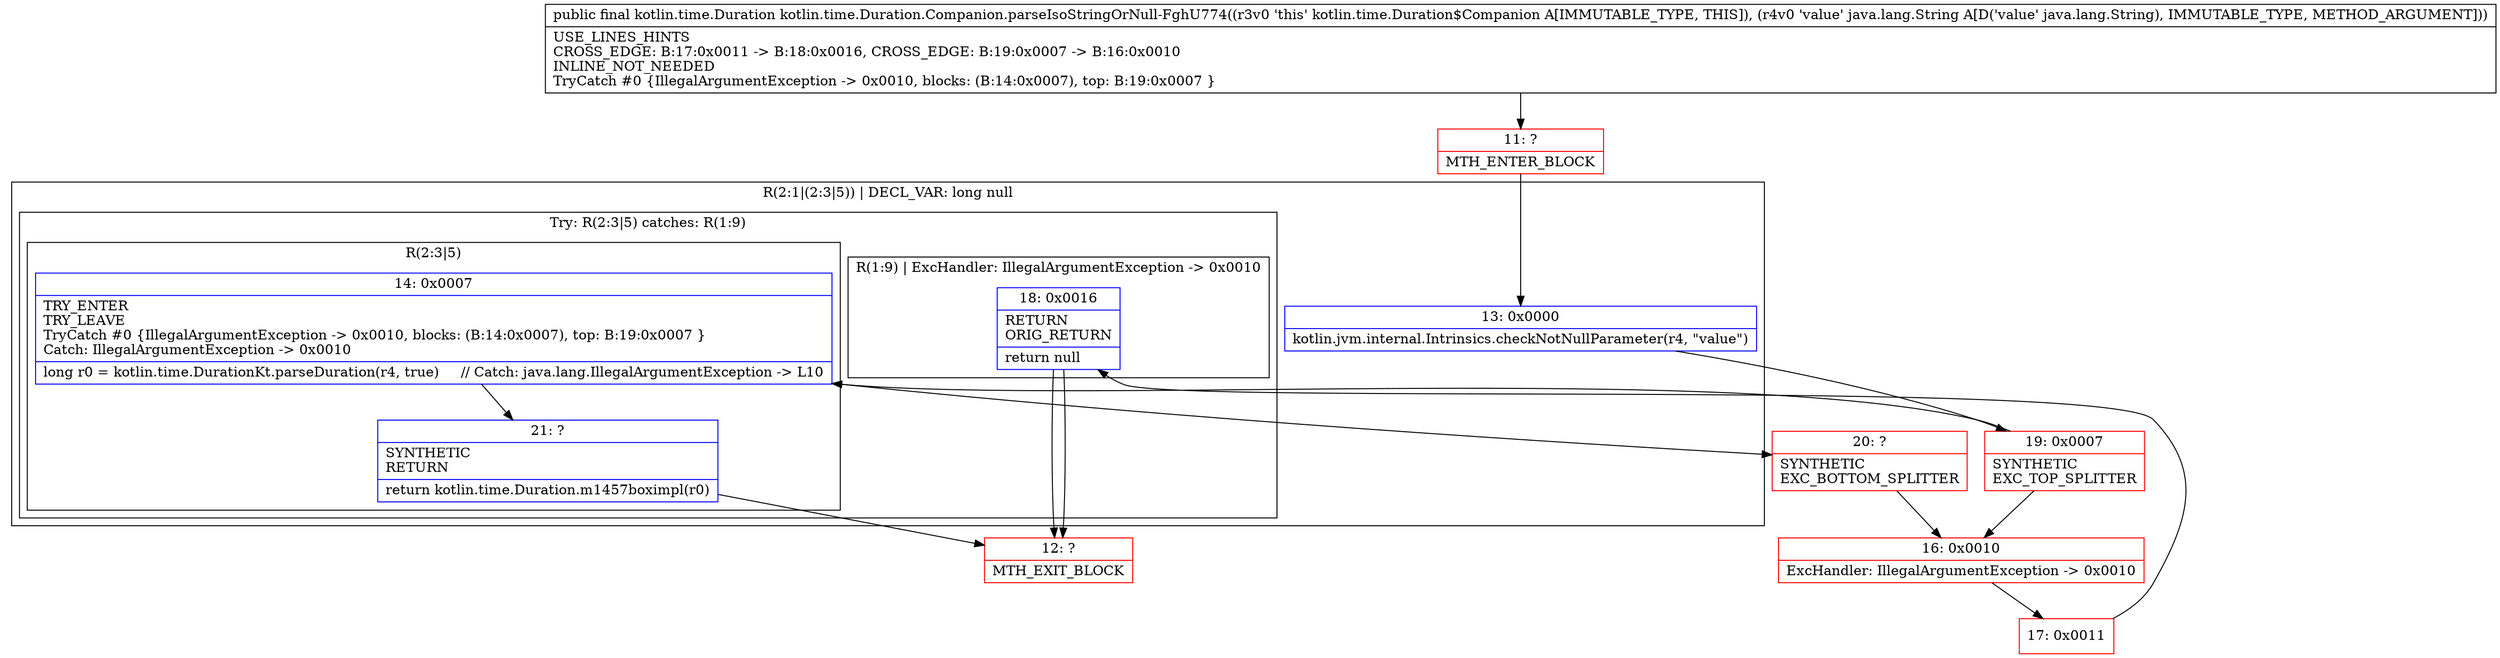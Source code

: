 digraph "CFG forkotlin.time.Duration.Companion.parseIsoStringOrNull\-FghU774(Ljava\/lang\/String;)Lkotlin\/time\/Duration;" {
subgraph cluster_Region_1146804563 {
label = "R(2:1|(2:3|5)) | DECL_VAR: long null\l";
node [shape=record,color=blue];
Node_13 [shape=record,label="{13\:\ 0x0000|kotlin.jvm.internal.Intrinsics.checkNotNullParameter(r4, \"value\")\l}"];
subgraph cluster_TryCatchRegion_1398181895 {
label = "Try: R(2:3|5) catches: R(1:9)";
node [shape=record,color=blue];
subgraph cluster_Region_2101450333 {
label = "R(2:3|5)";
node [shape=record,color=blue];
Node_14 [shape=record,label="{14\:\ 0x0007|TRY_ENTER\lTRY_LEAVE\lTryCatch #0 \{IllegalArgumentException \-\> 0x0010, blocks: (B:14:0x0007), top: B:19:0x0007 \}\lCatch: IllegalArgumentException \-\> 0x0010\l|long r0 = kotlin.time.DurationKt.parseDuration(r4, true)     \/\/ Catch: java.lang.IllegalArgumentException \-\> L10\l}"];
Node_21 [shape=record,label="{21\:\ ?|SYNTHETIC\lRETURN\l|return kotlin.time.Duration.m1457boximpl(r0)\l}"];
}
subgraph cluster_Region_2146436965 {
label = "R(1:9) | ExcHandler: IllegalArgumentException \-\> 0x0010\l";
node [shape=record,color=blue];
Node_18 [shape=record,label="{18\:\ 0x0016|RETURN\lORIG_RETURN\l|return null\l}"];
}
}
}
subgraph cluster_Region_2146436965 {
label = "R(1:9) | ExcHandler: IllegalArgumentException \-\> 0x0010\l";
node [shape=record,color=blue];
Node_18 [shape=record,label="{18\:\ 0x0016|RETURN\lORIG_RETURN\l|return null\l}"];
}
Node_11 [shape=record,color=red,label="{11\:\ ?|MTH_ENTER_BLOCK\l}"];
Node_19 [shape=record,color=red,label="{19\:\ 0x0007|SYNTHETIC\lEXC_TOP_SPLITTER\l}"];
Node_20 [shape=record,color=red,label="{20\:\ ?|SYNTHETIC\lEXC_BOTTOM_SPLITTER\l}"];
Node_12 [shape=record,color=red,label="{12\:\ ?|MTH_EXIT_BLOCK\l}"];
Node_16 [shape=record,color=red,label="{16\:\ 0x0010|ExcHandler: IllegalArgumentException \-\> 0x0010\l}"];
Node_17 [shape=record,color=red,label="{17\:\ 0x0011}"];
MethodNode[shape=record,label="{public final kotlin.time.Duration kotlin.time.Duration.Companion.parseIsoStringOrNull\-FghU774((r3v0 'this' kotlin.time.Duration$Companion A[IMMUTABLE_TYPE, THIS]), (r4v0 'value' java.lang.String A[D('value' java.lang.String), IMMUTABLE_TYPE, METHOD_ARGUMENT]))  | USE_LINES_HINTS\lCROSS_EDGE: B:17:0x0011 \-\> B:18:0x0016, CROSS_EDGE: B:19:0x0007 \-\> B:16:0x0010\lINLINE_NOT_NEEDED\lTryCatch #0 \{IllegalArgumentException \-\> 0x0010, blocks: (B:14:0x0007), top: B:19:0x0007 \}\l}"];
MethodNode -> Node_11;Node_13 -> Node_19;
Node_14 -> Node_20;
Node_14 -> Node_21;
Node_21 -> Node_12;
Node_18 -> Node_12;
Node_18 -> Node_12;
Node_11 -> Node_13;
Node_19 -> Node_14;
Node_19 -> Node_16;
Node_20 -> Node_16;
Node_16 -> Node_17;
Node_17 -> Node_18;
}

